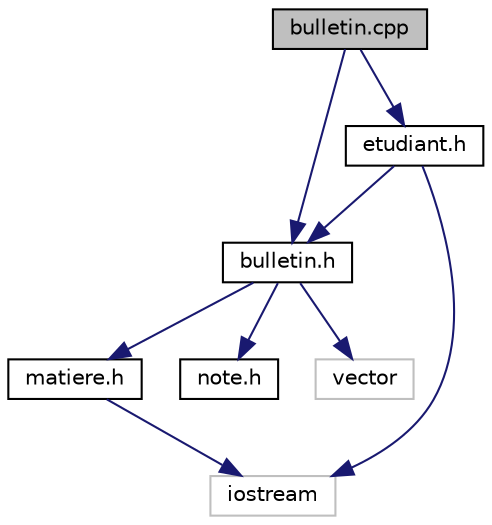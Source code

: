 digraph "bulletin.cpp"
{
  edge [fontname="Helvetica",fontsize="10",labelfontname="Helvetica",labelfontsize="10"];
  node [fontname="Helvetica",fontsize="10",shape=record];
  Node1 [label="bulletin.cpp",height=0.2,width=0.4,color="black", fillcolor="grey75", style="filled" fontcolor="black"];
  Node1 -> Node2 [color="midnightblue",fontsize="10",style="solid"];
  Node2 [label="bulletin.h",height=0.2,width=0.4,color="black", fillcolor="white", style="filled",URL="$bulletin_8h.html"];
  Node2 -> Node3 [color="midnightblue",fontsize="10",style="solid"];
  Node3 [label="matiere.h",height=0.2,width=0.4,color="black", fillcolor="white", style="filled",URL="$matiere_8h.html"];
  Node3 -> Node4 [color="midnightblue",fontsize="10",style="solid"];
  Node4 [label="iostream",height=0.2,width=0.4,color="grey75", fillcolor="white", style="filled"];
  Node2 -> Node5 [color="midnightblue",fontsize="10",style="solid"];
  Node5 [label="note.h",height=0.2,width=0.4,color="black", fillcolor="white", style="filled",URL="$note_8h.html"];
  Node2 -> Node6 [color="midnightblue",fontsize="10",style="solid"];
  Node6 [label="vector",height=0.2,width=0.4,color="grey75", fillcolor="white", style="filled"];
  Node1 -> Node7 [color="midnightblue",fontsize="10",style="solid"];
  Node7 [label="etudiant.h",height=0.2,width=0.4,color="black", fillcolor="white", style="filled",URL="$etudiant_8h.html"];
  Node7 -> Node4 [color="midnightblue",fontsize="10",style="solid"];
  Node7 -> Node2 [color="midnightblue",fontsize="10",style="solid"];
}
